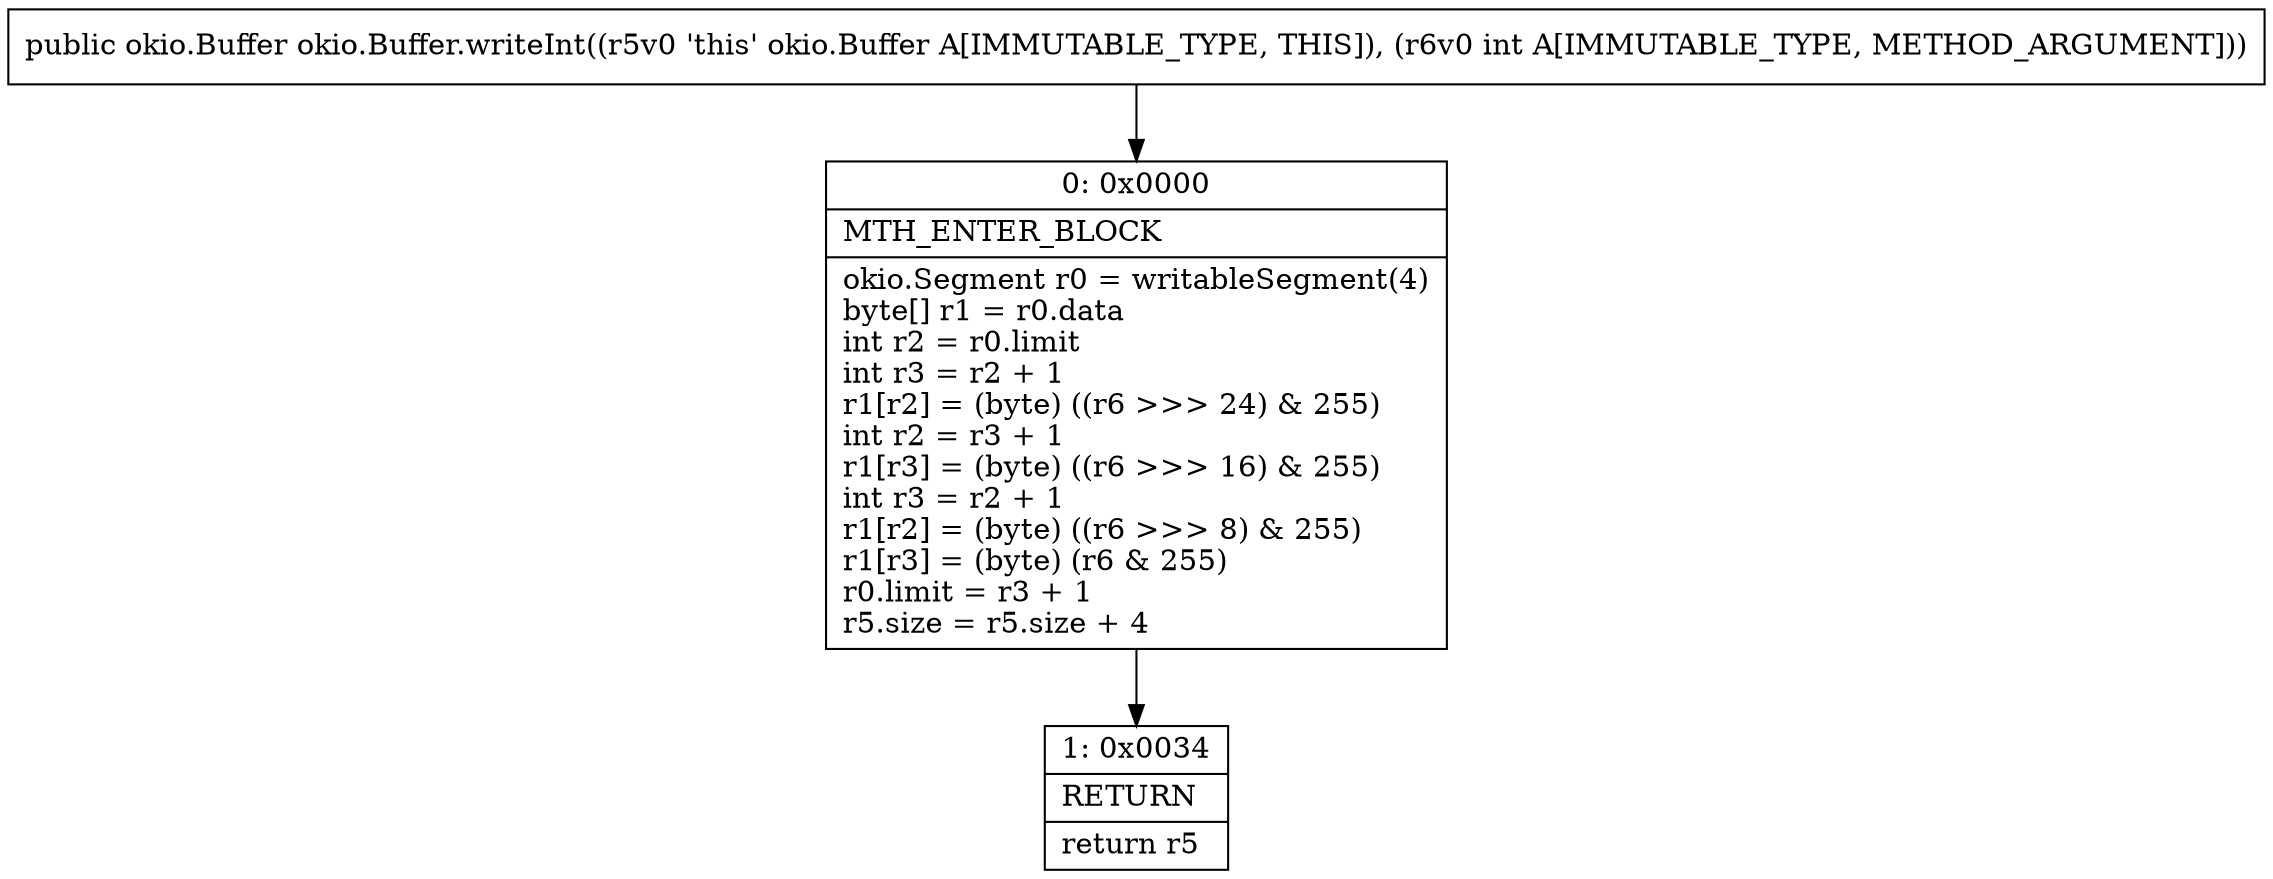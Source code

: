 digraph "CFG forokio.Buffer.writeInt(I)Lokio\/Buffer;" {
Node_0 [shape=record,label="{0\:\ 0x0000|MTH_ENTER_BLOCK\l|okio.Segment r0 = writableSegment(4)\lbyte[] r1 = r0.data\lint r2 = r0.limit\lint r3 = r2 + 1\lr1[r2] = (byte) ((r6 \>\>\> 24) & 255)\lint r2 = r3 + 1\lr1[r3] = (byte) ((r6 \>\>\> 16) & 255)\lint r3 = r2 + 1\lr1[r2] = (byte) ((r6 \>\>\> 8) & 255)\lr1[r3] = (byte) (r6 & 255)\lr0.limit = r3 + 1\lr5.size = r5.size + 4\l}"];
Node_1 [shape=record,label="{1\:\ 0x0034|RETURN\l|return r5\l}"];
MethodNode[shape=record,label="{public okio.Buffer okio.Buffer.writeInt((r5v0 'this' okio.Buffer A[IMMUTABLE_TYPE, THIS]), (r6v0 int A[IMMUTABLE_TYPE, METHOD_ARGUMENT])) }"];
MethodNode -> Node_0;
Node_0 -> Node_1;
}

